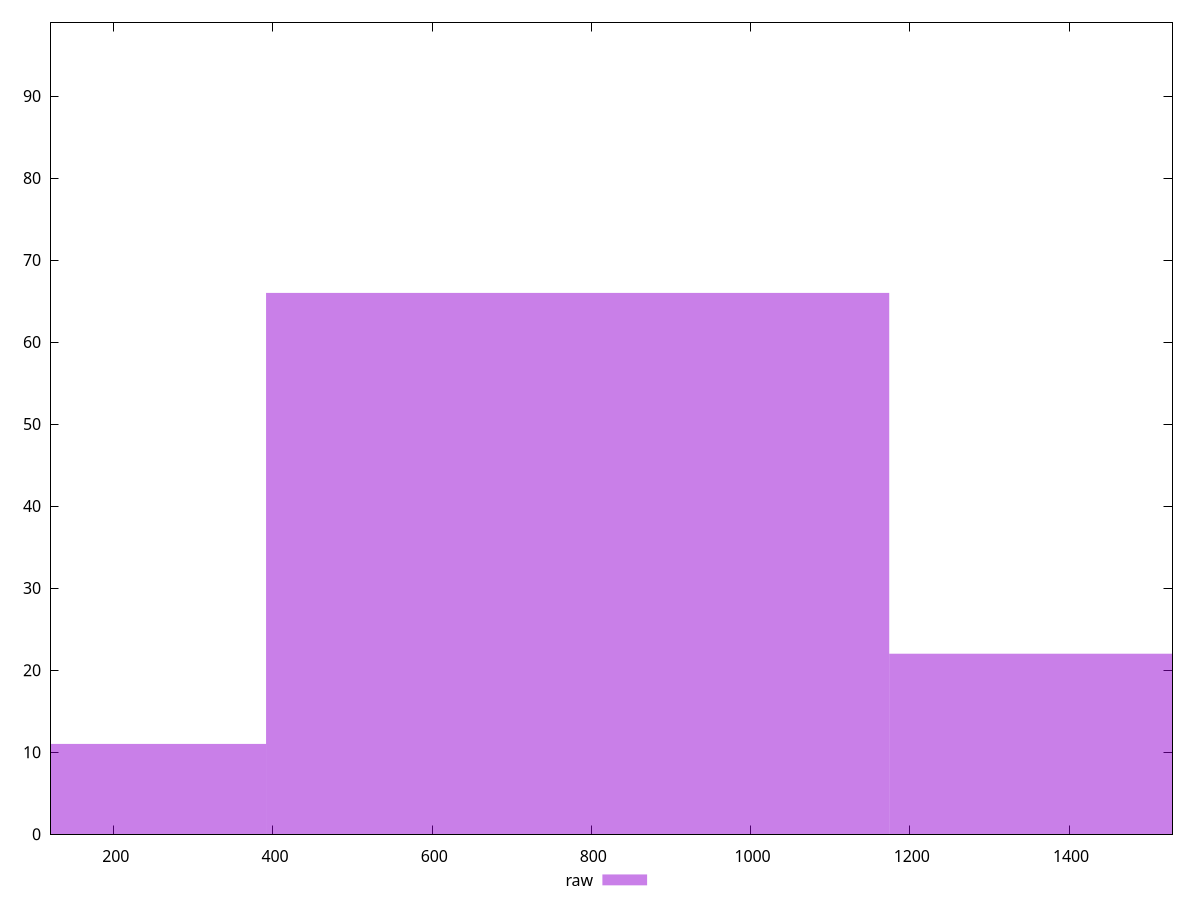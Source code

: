 reset

$raw <<EOF
782.78292756703 66
0 11
1565.56585513406 22
EOF

set key outside below
set boxwidth 782.78292756703
set xrange [120:1530]
set yrange [0:99]
set trange [0:99]
set style fill transparent solid 0.5 noborder
set terminal svg size 640, 490 enhanced background rgb 'white'
set output "report/report_00029_2021-02-24T13-36-40.390Z/uses-http2/samples/card/raw/histogram.svg"

plot $raw title "raw" with boxes

reset
